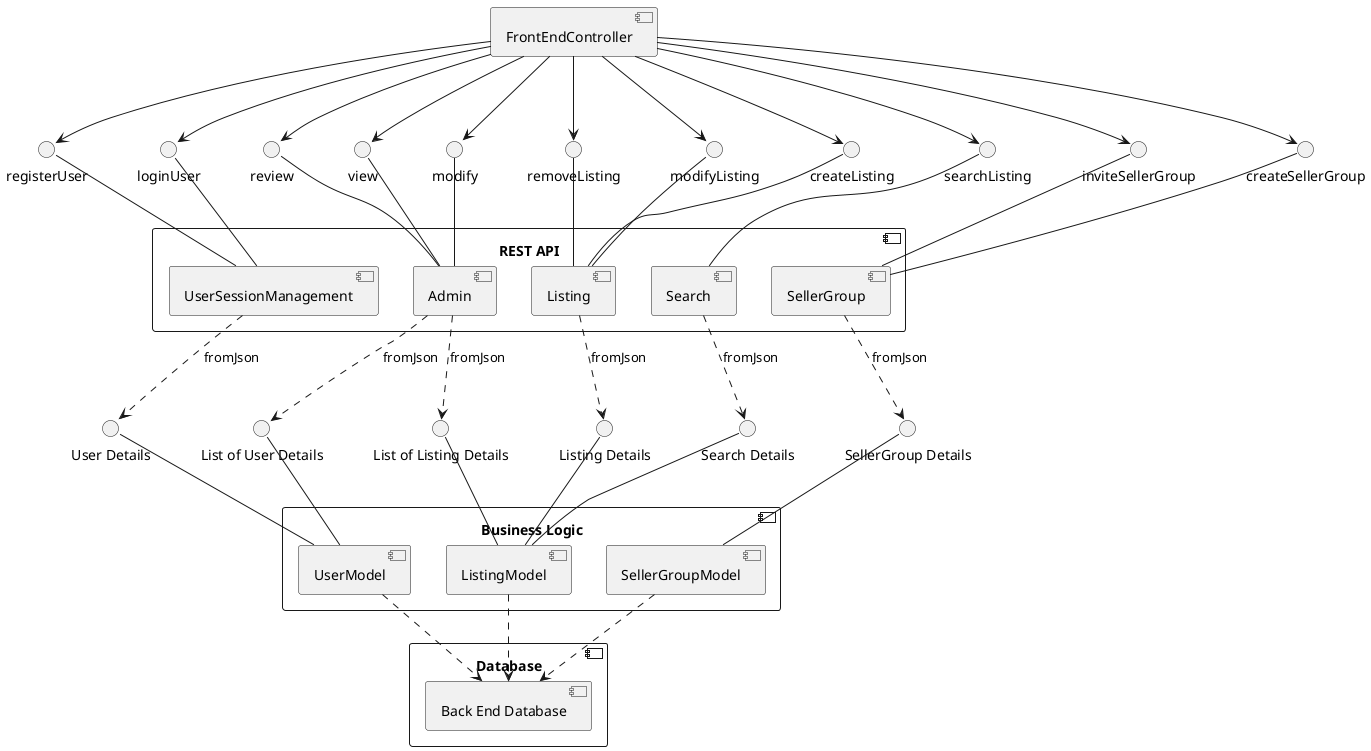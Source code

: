 @startuml

() loginUser
() registerUser
() searchListing
() createListing
() removeListing
() modifyListing
() createSellerGroup
() inviteSellerGroup
() view
() modify
() review

component FrontEndController

component "REST API" {
    component UserSessionManagement
    component Search
    component Listing
    component SellerGroup
    component Admin
}

component "Business Logic" {
    component UserModel
    component ListingModel
    component SellerGroupModel
}

component Database {
    component "Back End Database"
}

FrontEndController --> loginUser
FrontEndController --> registerUser
FrontEndController --> searchListing
FrontEndController --> createListing
FrontEndController --> removeListing
FrontEndController --> modifyListing
FrontEndController --> createSellerGroup
FrontEndController --> inviteSellerGroup
FrontEndController --> view
FrontEndController --> modify
FrontEndController --> review

loginUser -- UserSessionManagement
registerUser -- UserSessionManagement
searchListing -- Search
createListing -- Listing
removeListing -- Listing
modifyListing -- Listing
createSellerGroup -- SellerGroup
inviteSellerGroup -- SellerGroup
view -- Admin
modify -- Admin
review -- Admin

UserSessionManagement ..> () "User Details" : fromJson
Search ..> () "Search Details" : fromJson
Listing ..> () "Listing Details" : fromJson
SellerGroup ..> () "SellerGroup Details" : fromJson
Admin ..> () "List of User Details" : fromJson
Admin ..> () "List of Listing Details" : fromJson

() "User Details" -- UserModel
() "Search Details" -- ListingModel
() "Listing Details" -- ListingModel
() "SellerGroup Details" -- SellerGroupModel
() "List of User Details" -- UserModel
() "List of Listing Details" -- ListingModel

UserModel ..> [Back End Database]
ListingModel ..> [Back End Database]
SellerGroupModel ..> [Back End Database]

@enduml
